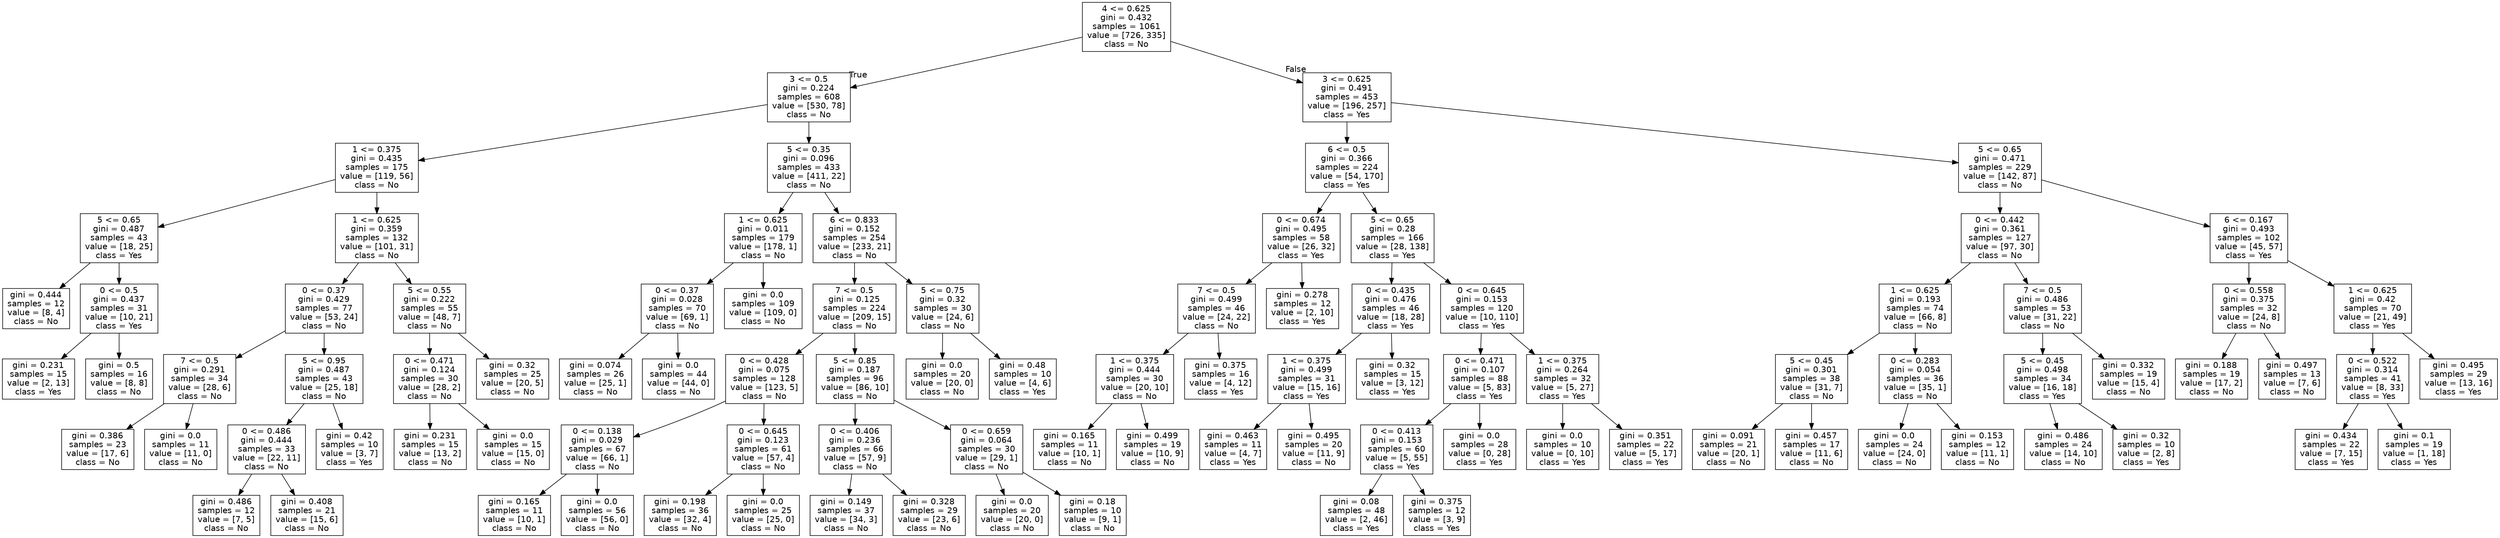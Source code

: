 digraph Tree {
node [shape=box, fontname="helvetica"] ;
edge [fontname="helvetica"] ;
0 [label="4 <= 0.625\ngini = 0.432\nsamples = 1061\nvalue = [726, 335]\nclass = No"] ;
1 [label="3 <= 0.5\ngini = 0.224\nsamples = 608\nvalue = [530, 78]\nclass = No"] ;
0 -> 1 [labeldistance=2.5, labelangle=45, headlabel="True"] ;
2 [label="1 <= 0.375\ngini = 0.435\nsamples = 175\nvalue = [119, 56]\nclass = No"] ;
1 -> 2 ;
3 [label="5 <= 0.65\ngini = 0.487\nsamples = 43\nvalue = [18, 25]\nclass = Yes"] ;
2 -> 3 ;
4 [label="gini = 0.444\nsamples = 12\nvalue = [8, 4]\nclass = No"] ;
3 -> 4 ;
5 [label="0 <= 0.5\ngini = 0.437\nsamples = 31\nvalue = [10, 21]\nclass = Yes"] ;
3 -> 5 ;
6 [label="gini = 0.231\nsamples = 15\nvalue = [2, 13]\nclass = Yes"] ;
5 -> 6 ;
7 [label="gini = 0.5\nsamples = 16\nvalue = [8, 8]\nclass = No"] ;
5 -> 7 ;
8 [label="1 <= 0.625\ngini = 0.359\nsamples = 132\nvalue = [101, 31]\nclass = No"] ;
2 -> 8 ;
9 [label="0 <= 0.37\ngini = 0.429\nsamples = 77\nvalue = [53, 24]\nclass = No"] ;
8 -> 9 ;
10 [label="7 <= 0.5\ngini = 0.291\nsamples = 34\nvalue = [28, 6]\nclass = No"] ;
9 -> 10 ;
11 [label="gini = 0.386\nsamples = 23\nvalue = [17, 6]\nclass = No"] ;
10 -> 11 ;
12 [label="gini = 0.0\nsamples = 11\nvalue = [11, 0]\nclass = No"] ;
10 -> 12 ;
13 [label="5 <= 0.95\ngini = 0.487\nsamples = 43\nvalue = [25, 18]\nclass = No"] ;
9 -> 13 ;
14 [label="0 <= 0.486\ngini = 0.444\nsamples = 33\nvalue = [22, 11]\nclass = No"] ;
13 -> 14 ;
15 [label="gini = 0.486\nsamples = 12\nvalue = [7, 5]\nclass = No"] ;
14 -> 15 ;
16 [label="gini = 0.408\nsamples = 21\nvalue = [15, 6]\nclass = No"] ;
14 -> 16 ;
17 [label="gini = 0.42\nsamples = 10\nvalue = [3, 7]\nclass = Yes"] ;
13 -> 17 ;
18 [label="5 <= 0.55\ngini = 0.222\nsamples = 55\nvalue = [48, 7]\nclass = No"] ;
8 -> 18 ;
19 [label="0 <= 0.471\ngini = 0.124\nsamples = 30\nvalue = [28, 2]\nclass = No"] ;
18 -> 19 ;
20 [label="gini = 0.231\nsamples = 15\nvalue = [13, 2]\nclass = No"] ;
19 -> 20 ;
21 [label="gini = 0.0\nsamples = 15\nvalue = [15, 0]\nclass = No"] ;
19 -> 21 ;
22 [label="gini = 0.32\nsamples = 25\nvalue = [20, 5]\nclass = No"] ;
18 -> 22 ;
23 [label="5 <= 0.35\ngini = 0.096\nsamples = 433\nvalue = [411, 22]\nclass = No"] ;
1 -> 23 ;
24 [label="1 <= 0.625\ngini = 0.011\nsamples = 179\nvalue = [178, 1]\nclass = No"] ;
23 -> 24 ;
25 [label="0 <= 0.37\ngini = 0.028\nsamples = 70\nvalue = [69, 1]\nclass = No"] ;
24 -> 25 ;
26 [label="gini = 0.074\nsamples = 26\nvalue = [25, 1]\nclass = No"] ;
25 -> 26 ;
27 [label="gini = 0.0\nsamples = 44\nvalue = [44, 0]\nclass = No"] ;
25 -> 27 ;
28 [label="gini = 0.0\nsamples = 109\nvalue = [109, 0]\nclass = No"] ;
24 -> 28 ;
29 [label="6 <= 0.833\ngini = 0.152\nsamples = 254\nvalue = [233, 21]\nclass = No"] ;
23 -> 29 ;
30 [label="7 <= 0.5\ngini = 0.125\nsamples = 224\nvalue = [209, 15]\nclass = No"] ;
29 -> 30 ;
31 [label="0 <= 0.428\ngini = 0.075\nsamples = 128\nvalue = [123, 5]\nclass = No"] ;
30 -> 31 ;
32 [label="0 <= 0.138\ngini = 0.029\nsamples = 67\nvalue = [66, 1]\nclass = No"] ;
31 -> 32 ;
33 [label="gini = 0.165\nsamples = 11\nvalue = [10, 1]\nclass = No"] ;
32 -> 33 ;
34 [label="gini = 0.0\nsamples = 56\nvalue = [56, 0]\nclass = No"] ;
32 -> 34 ;
35 [label="0 <= 0.645\ngini = 0.123\nsamples = 61\nvalue = [57, 4]\nclass = No"] ;
31 -> 35 ;
36 [label="gini = 0.198\nsamples = 36\nvalue = [32, 4]\nclass = No"] ;
35 -> 36 ;
37 [label="gini = 0.0\nsamples = 25\nvalue = [25, 0]\nclass = No"] ;
35 -> 37 ;
38 [label="5 <= 0.85\ngini = 0.187\nsamples = 96\nvalue = [86, 10]\nclass = No"] ;
30 -> 38 ;
39 [label="0 <= 0.406\ngini = 0.236\nsamples = 66\nvalue = [57, 9]\nclass = No"] ;
38 -> 39 ;
40 [label="gini = 0.149\nsamples = 37\nvalue = [34, 3]\nclass = No"] ;
39 -> 40 ;
41 [label="gini = 0.328\nsamples = 29\nvalue = [23, 6]\nclass = No"] ;
39 -> 41 ;
42 [label="0 <= 0.659\ngini = 0.064\nsamples = 30\nvalue = [29, 1]\nclass = No"] ;
38 -> 42 ;
43 [label="gini = 0.0\nsamples = 20\nvalue = [20, 0]\nclass = No"] ;
42 -> 43 ;
44 [label="gini = 0.18\nsamples = 10\nvalue = [9, 1]\nclass = No"] ;
42 -> 44 ;
45 [label="5 <= 0.75\ngini = 0.32\nsamples = 30\nvalue = [24, 6]\nclass = No"] ;
29 -> 45 ;
46 [label="gini = 0.0\nsamples = 20\nvalue = [20, 0]\nclass = No"] ;
45 -> 46 ;
47 [label="gini = 0.48\nsamples = 10\nvalue = [4, 6]\nclass = Yes"] ;
45 -> 47 ;
48 [label="3 <= 0.625\ngini = 0.491\nsamples = 453\nvalue = [196, 257]\nclass = Yes"] ;
0 -> 48 [labeldistance=2.5, labelangle=-45, headlabel="False"] ;
49 [label="6 <= 0.5\ngini = 0.366\nsamples = 224\nvalue = [54, 170]\nclass = Yes"] ;
48 -> 49 ;
50 [label="0 <= 0.674\ngini = 0.495\nsamples = 58\nvalue = [26, 32]\nclass = Yes"] ;
49 -> 50 ;
51 [label="7 <= 0.5\ngini = 0.499\nsamples = 46\nvalue = [24, 22]\nclass = No"] ;
50 -> 51 ;
52 [label="1 <= 0.375\ngini = 0.444\nsamples = 30\nvalue = [20, 10]\nclass = No"] ;
51 -> 52 ;
53 [label="gini = 0.165\nsamples = 11\nvalue = [10, 1]\nclass = No"] ;
52 -> 53 ;
54 [label="gini = 0.499\nsamples = 19\nvalue = [10, 9]\nclass = No"] ;
52 -> 54 ;
55 [label="gini = 0.375\nsamples = 16\nvalue = [4, 12]\nclass = Yes"] ;
51 -> 55 ;
56 [label="gini = 0.278\nsamples = 12\nvalue = [2, 10]\nclass = Yes"] ;
50 -> 56 ;
57 [label="5 <= 0.65\ngini = 0.28\nsamples = 166\nvalue = [28, 138]\nclass = Yes"] ;
49 -> 57 ;
58 [label="0 <= 0.435\ngini = 0.476\nsamples = 46\nvalue = [18, 28]\nclass = Yes"] ;
57 -> 58 ;
59 [label="1 <= 0.375\ngini = 0.499\nsamples = 31\nvalue = [15, 16]\nclass = Yes"] ;
58 -> 59 ;
60 [label="gini = 0.463\nsamples = 11\nvalue = [4, 7]\nclass = Yes"] ;
59 -> 60 ;
61 [label="gini = 0.495\nsamples = 20\nvalue = [11, 9]\nclass = No"] ;
59 -> 61 ;
62 [label="gini = 0.32\nsamples = 15\nvalue = [3, 12]\nclass = Yes"] ;
58 -> 62 ;
63 [label="0 <= 0.645\ngini = 0.153\nsamples = 120\nvalue = [10, 110]\nclass = Yes"] ;
57 -> 63 ;
64 [label="0 <= 0.471\ngini = 0.107\nsamples = 88\nvalue = [5, 83]\nclass = Yes"] ;
63 -> 64 ;
65 [label="0 <= 0.413\ngini = 0.153\nsamples = 60\nvalue = [5, 55]\nclass = Yes"] ;
64 -> 65 ;
66 [label="gini = 0.08\nsamples = 48\nvalue = [2, 46]\nclass = Yes"] ;
65 -> 66 ;
67 [label="gini = 0.375\nsamples = 12\nvalue = [3, 9]\nclass = Yes"] ;
65 -> 67 ;
68 [label="gini = 0.0\nsamples = 28\nvalue = [0, 28]\nclass = Yes"] ;
64 -> 68 ;
69 [label="1 <= 0.375\ngini = 0.264\nsamples = 32\nvalue = [5, 27]\nclass = Yes"] ;
63 -> 69 ;
70 [label="gini = 0.0\nsamples = 10\nvalue = [0, 10]\nclass = Yes"] ;
69 -> 70 ;
71 [label="gini = 0.351\nsamples = 22\nvalue = [5, 17]\nclass = Yes"] ;
69 -> 71 ;
72 [label="5 <= 0.65\ngini = 0.471\nsamples = 229\nvalue = [142, 87]\nclass = No"] ;
48 -> 72 ;
73 [label="0 <= 0.442\ngini = 0.361\nsamples = 127\nvalue = [97, 30]\nclass = No"] ;
72 -> 73 ;
74 [label="1 <= 0.625\ngini = 0.193\nsamples = 74\nvalue = [66, 8]\nclass = No"] ;
73 -> 74 ;
75 [label="5 <= 0.45\ngini = 0.301\nsamples = 38\nvalue = [31, 7]\nclass = No"] ;
74 -> 75 ;
76 [label="gini = 0.091\nsamples = 21\nvalue = [20, 1]\nclass = No"] ;
75 -> 76 ;
77 [label="gini = 0.457\nsamples = 17\nvalue = [11, 6]\nclass = No"] ;
75 -> 77 ;
78 [label="0 <= 0.283\ngini = 0.054\nsamples = 36\nvalue = [35, 1]\nclass = No"] ;
74 -> 78 ;
79 [label="gini = 0.0\nsamples = 24\nvalue = [24, 0]\nclass = No"] ;
78 -> 79 ;
80 [label="gini = 0.153\nsamples = 12\nvalue = [11, 1]\nclass = No"] ;
78 -> 80 ;
81 [label="7 <= 0.5\ngini = 0.486\nsamples = 53\nvalue = [31, 22]\nclass = No"] ;
73 -> 81 ;
82 [label="5 <= 0.45\ngini = 0.498\nsamples = 34\nvalue = [16, 18]\nclass = Yes"] ;
81 -> 82 ;
83 [label="gini = 0.486\nsamples = 24\nvalue = [14, 10]\nclass = No"] ;
82 -> 83 ;
84 [label="gini = 0.32\nsamples = 10\nvalue = [2, 8]\nclass = Yes"] ;
82 -> 84 ;
85 [label="gini = 0.332\nsamples = 19\nvalue = [15, 4]\nclass = No"] ;
81 -> 85 ;
86 [label="6 <= 0.167\ngini = 0.493\nsamples = 102\nvalue = [45, 57]\nclass = Yes"] ;
72 -> 86 ;
87 [label="0 <= 0.558\ngini = 0.375\nsamples = 32\nvalue = [24, 8]\nclass = No"] ;
86 -> 87 ;
88 [label="gini = 0.188\nsamples = 19\nvalue = [17, 2]\nclass = No"] ;
87 -> 88 ;
89 [label="gini = 0.497\nsamples = 13\nvalue = [7, 6]\nclass = No"] ;
87 -> 89 ;
90 [label="1 <= 0.625\ngini = 0.42\nsamples = 70\nvalue = [21, 49]\nclass = Yes"] ;
86 -> 90 ;
91 [label="0 <= 0.522\ngini = 0.314\nsamples = 41\nvalue = [8, 33]\nclass = Yes"] ;
90 -> 91 ;
92 [label="gini = 0.434\nsamples = 22\nvalue = [7, 15]\nclass = Yes"] ;
91 -> 92 ;
93 [label="gini = 0.1\nsamples = 19\nvalue = [1, 18]\nclass = Yes"] ;
91 -> 93 ;
94 [label="gini = 0.495\nsamples = 29\nvalue = [13, 16]\nclass = Yes"] ;
90 -> 94 ;
}
